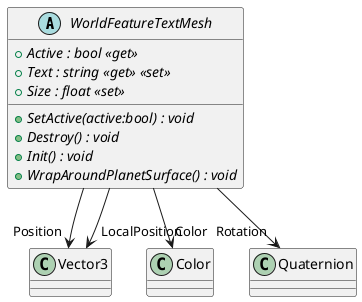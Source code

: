 @startuml
abstract class WorldFeatureTextMesh {
    + {abstract} Active : bool <<get>>
    + {abstract} Text : string <<get>> <<set>>
    + {abstract} Size : float <<set>>
    + {abstract} SetActive(active:bool) : void
    + {abstract} Destroy() : void
    + {abstract} Init() : void
    + {abstract} WrapAroundPlanetSurface() : void
}
WorldFeatureTextMesh --> "Position" Vector3
WorldFeatureTextMesh --> "Color" Color
WorldFeatureTextMesh --> "Rotation" Quaternion
WorldFeatureTextMesh --> "LocalPosition" Vector3
@enduml
